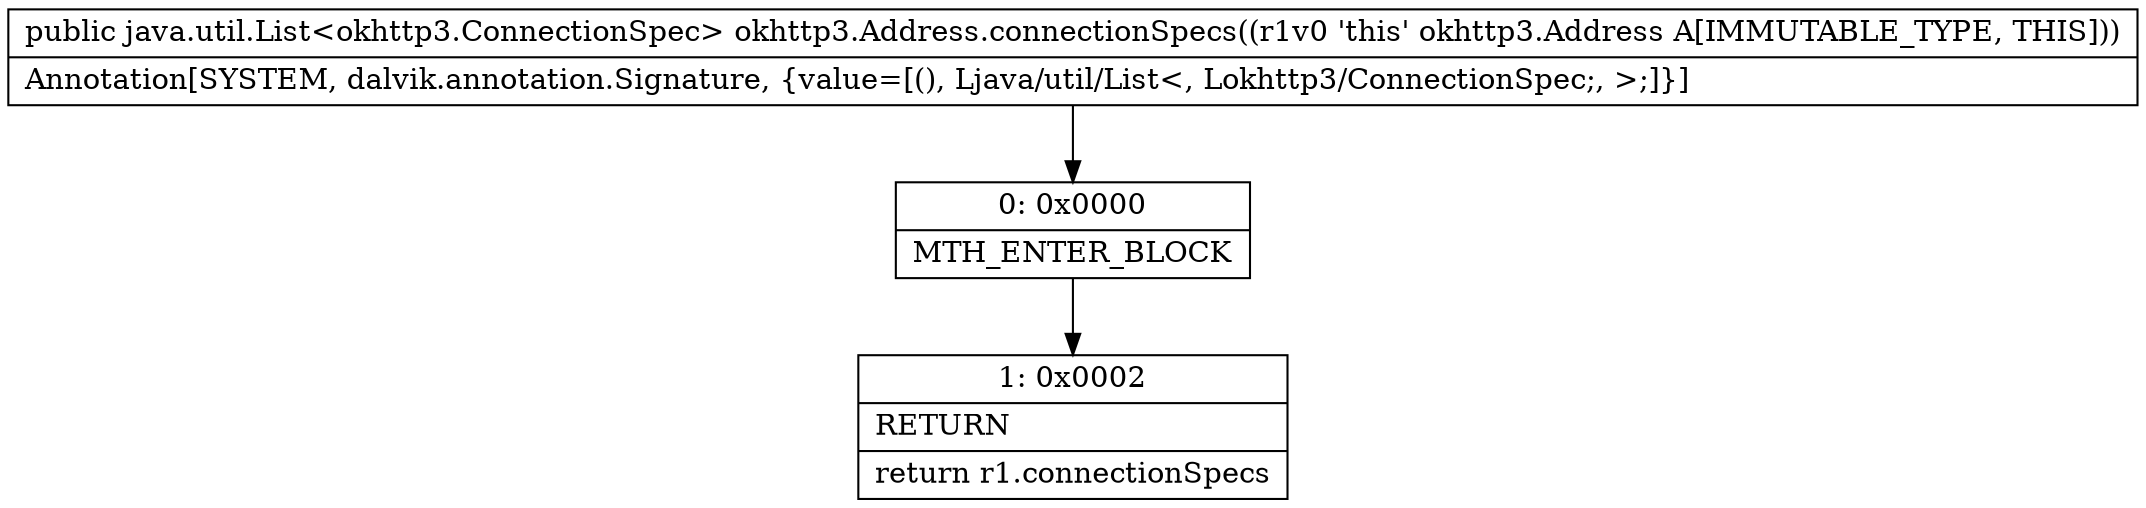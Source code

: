 digraph "CFG forokhttp3.Address.connectionSpecs()Ljava\/util\/List;" {
Node_0 [shape=record,label="{0\:\ 0x0000|MTH_ENTER_BLOCK\l}"];
Node_1 [shape=record,label="{1\:\ 0x0002|RETURN\l|return r1.connectionSpecs\l}"];
MethodNode[shape=record,label="{public java.util.List\<okhttp3.ConnectionSpec\> okhttp3.Address.connectionSpecs((r1v0 'this' okhttp3.Address A[IMMUTABLE_TYPE, THIS]))  | Annotation[SYSTEM, dalvik.annotation.Signature, \{value=[(), Ljava\/util\/List\<, Lokhttp3\/ConnectionSpec;, \>;]\}]\l}"];
MethodNode -> Node_0;
Node_0 -> Node_1;
}

